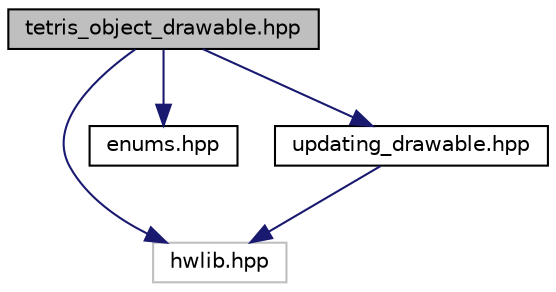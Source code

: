 digraph "tetris_object_drawable.hpp"
{
  edge [fontname="Helvetica",fontsize="10",labelfontname="Helvetica",labelfontsize="10"];
  node [fontname="Helvetica",fontsize="10",shape=record];
  Node0 [label="tetris_object_drawable.hpp",height=0.2,width=0.4,color="black", fillcolor="grey75", style="filled", fontcolor="black"];
  Node0 -> Node1 [color="midnightblue",fontsize="10",style="solid"];
  Node1 [label="hwlib.hpp",height=0.2,width=0.4,color="grey75", fillcolor="white", style="filled"];
  Node0 -> Node2 [color="midnightblue",fontsize="10",style="solid"];
  Node2 [label="enums.hpp",height=0.2,width=0.4,color="black", fillcolor="white", style="filled",URL="$enums_8hpp.html"];
  Node0 -> Node3 [color="midnightblue",fontsize="10",style="solid"];
  Node3 [label="updating_drawable.hpp",height=0.2,width=0.4,color="black", fillcolor="white", style="filled",URL="$updating__drawable_8hpp.html",tooltip="Inherits hwlib::drawable. Adds update function. "];
  Node3 -> Node1 [color="midnightblue",fontsize="10",style="solid"];
}
